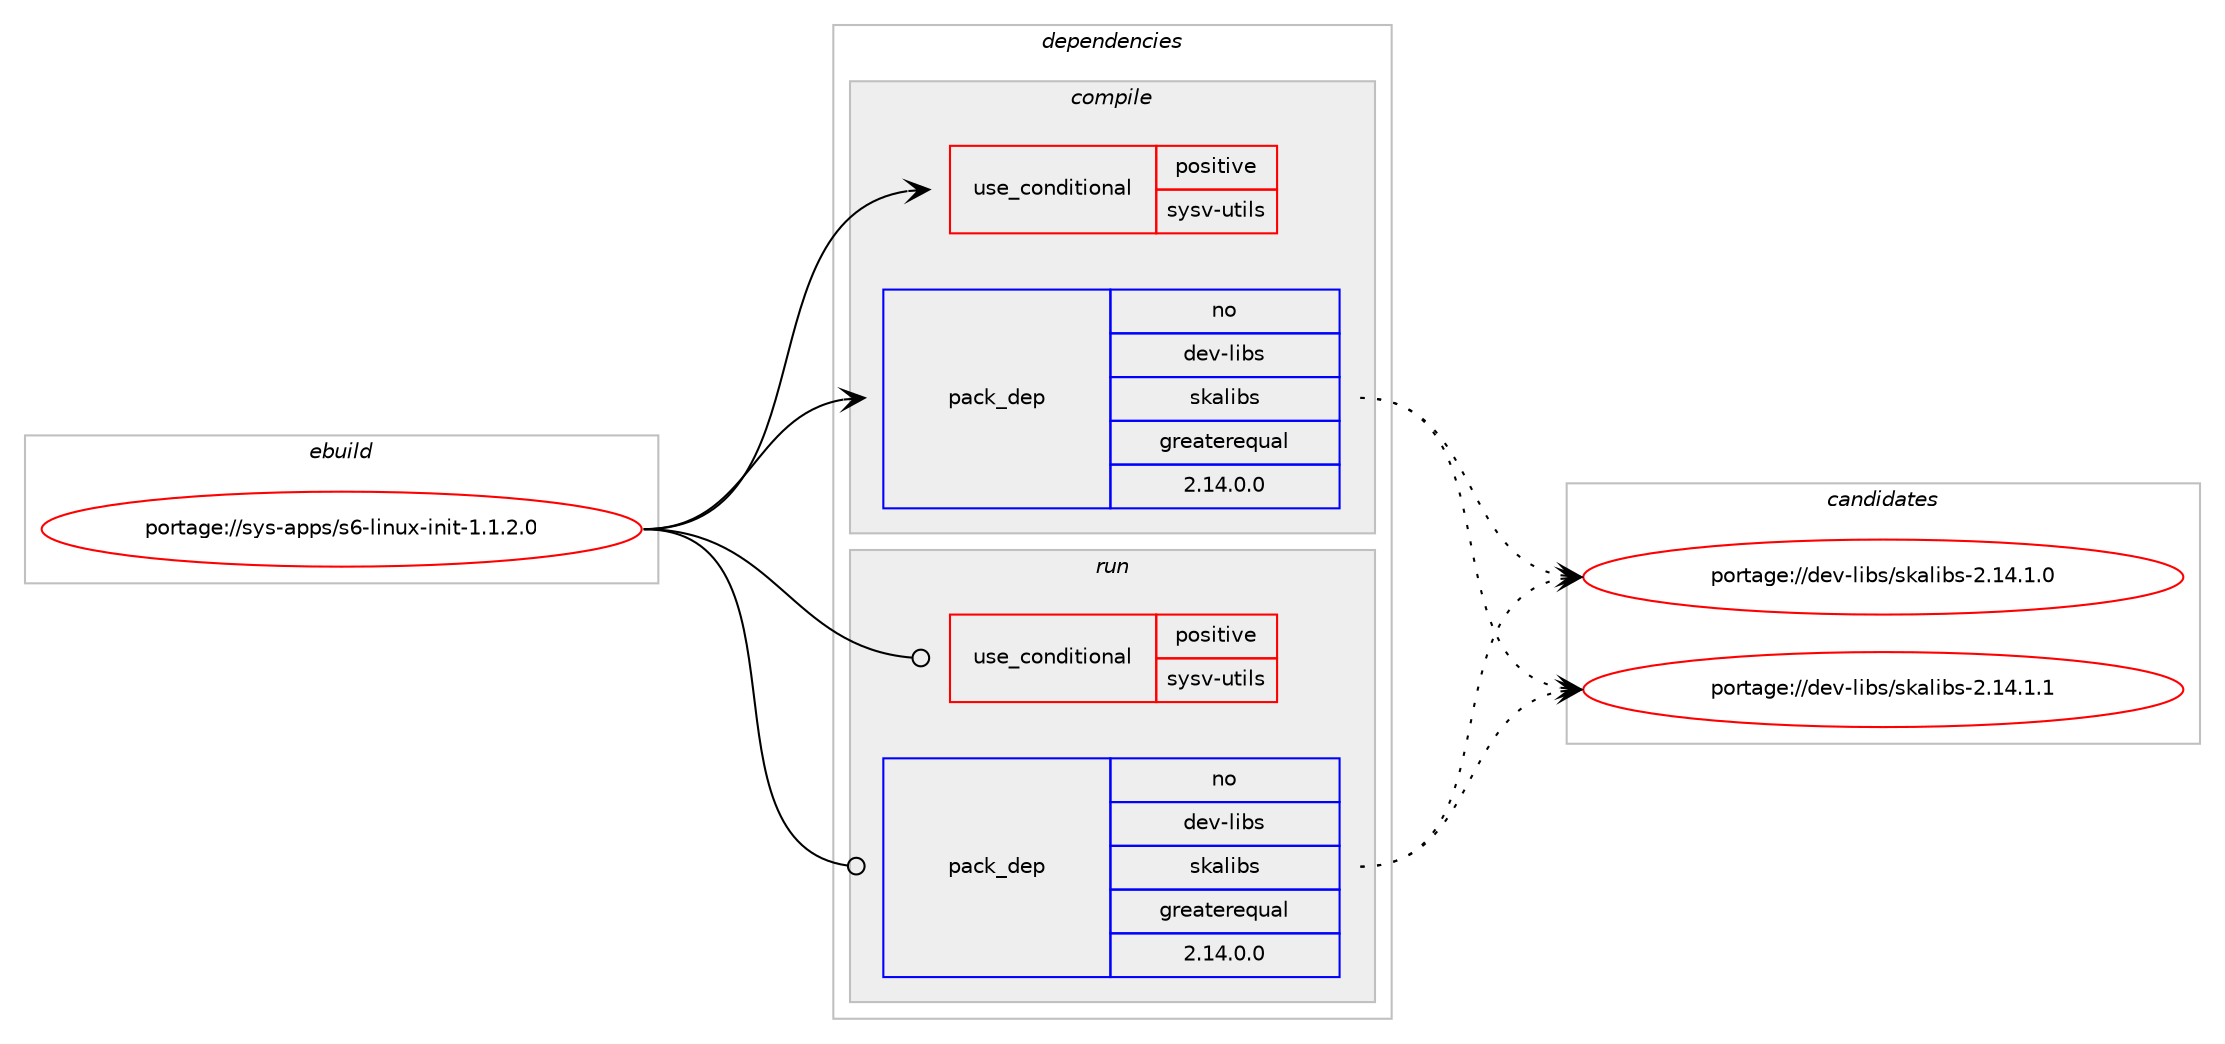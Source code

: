 digraph prolog {

# *************
# Graph options
# *************

newrank=true;
concentrate=true;
compound=true;
graph [rankdir=LR,fontname=Helvetica,fontsize=10,ranksep=1.5];#, ranksep=2.5, nodesep=0.2];
edge  [arrowhead=vee];
node  [fontname=Helvetica,fontsize=10];

# **********
# The ebuild
# **********

subgraph cluster_leftcol {
color=gray;
rank=same;
label=<<i>ebuild</i>>;
id [label="portage://sys-apps/s6-linux-init-1.1.2.0", color=red, width=4, href="../sys-apps/s6-linux-init-1.1.2.0.svg"];
}

# ****************
# The dependencies
# ****************

subgraph cluster_midcol {
color=gray;
label=<<i>dependencies</i>>;
subgraph cluster_compile {
fillcolor="#eeeeee";
style=filled;
label=<<i>compile</i>>;
subgraph cond10078 {
dependency14167 [label=<<TABLE BORDER="0" CELLBORDER="1" CELLSPACING="0" CELLPADDING="4"><TR><TD ROWSPAN="3" CELLPADDING="10">use_conditional</TD></TR><TR><TD>positive</TD></TR><TR><TD>sysv-utils</TD></TR></TABLE>>, shape=none, color=red];
# *** BEGIN UNKNOWN DEPENDENCY TYPE (TODO) ***
# dependency14167 -> package_dependency(portage://sys-apps/s6-linux-init-1.1.2.0,install,weak,sys-apps,openrc,none,[,,],[],[use(enable(sysv-utils),negative)])
# *** END UNKNOWN DEPENDENCY TYPE (TODO) ***

# *** BEGIN UNKNOWN DEPENDENCY TYPE (TODO) ***
# dependency14167 -> package_dependency(portage://sys-apps/s6-linux-init-1.1.2.0,install,weak,sys-apps,systemd,none,[,,],[],[use(enable(sysv-utils),none)])
# *** END UNKNOWN DEPENDENCY TYPE (TODO) ***

# *** BEGIN UNKNOWN DEPENDENCY TYPE (TODO) ***
# dependency14167 -> package_dependency(portage://sys-apps/s6-linux-init-1.1.2.0,install,weak,sys-apps,sysvinit,none,[,,],[],[])
# *** END UNKNOWN DEPENDENCY TYPE (TODO) ***

}
id:e -> dependency14167:w [weight=20,style="solid",arrowhead="vee"];
# *** BEGIN UNKNOWN DEPENDENCY TYPE (TODO) ***
# id -> package_dependency(portage://sys-apps/s6-linux-init-1.1.2.0,install,no,dev-lang,execline,none,[,,],any_same_slot,[])
# *** END UNKNOWN DEPENDENCY TYPE (TODO) ***

subgraph pack3946 {
dependency14168 [label=<<TABLE BORDER="0" CELLBORDER="1" CELLSPACING="0" CELLPADDING="4" WIDTH="220"><TR><TD ROWSPAN="6" CELLPADDING="30">pack_dep</TD></TR><TR><TD WIDTH="110">no</TD></TR><TR><TD>dev-libs</TD></TR><TR><TD>skalibs</TD></TR><TR><TD>greaterequal</TD></TR><TR><TD>2.14.0.0</TD></TR></TABLE>>, shape=none, color=blue];
}
id:e -> dependency14168:w [weight=20,style="solid",arrowhead="vee"];
# *** BEGIN UNKNOWN DEPENDENCY TYPE (TODO) ***
# id -> package_dependency(portage://sys-apps/s6-linux-init-1.1.2.0,install,no,sys-apps,s6,none,[,,],any_same_slot,[use(enable(execline),none)])
# *** END UNKNOWN DEPENDENCY TYPE (TODO) ***

}
subgraph cluster_compileandrun {
fillcolor="#eeeeee";
style=filled;
label=<<i>compile and run</i>>;
}
subgraph cluster_run {
fillcolor="#eeeeee";
style=filled;
label=<<i>run</i>>;
subgraph cond10079 {
dependency14169 [label=<<TABLE BORDER="0" CELLBORDER="1" CELLSPACING="0" CELLPADDING="4"><TR><TD ROWSPAN="3" CELLPADDING="10">use_conditional</TD></TR><TR><TD>positive</TD></TR><TR><TD>sysv-utils</TD></TR></TABLE>>, shape=none, color=red];
# *** BEGIN UNKNOWN DEPENDENCY TYPE (TODO) ***
# dependency14169 -> package_dependency(portage://sys-apps/s6-linux-init-1.1.2.0,run,weak,sys-apps,openrc,none,[,,],[],[use(enable(sysv-utils),negative)])
# *** END UNKNOWN DEPENDENCY TYPE (TODO) ***

# *** BEGIN UNKNOWN DEPENDENCY TYPE (TODO) ***
# dependency14169 -> package_dependency(portage://sys-apps/s6-linux-init-1.1.2.0,run,weak,sys-apps,systemd,none,[,,],[],[use(enable(sysv-utils),none)])
# *** END UNKNOWN DEPENDENCY TYPE (TODO) ***

# *** BEGIN UNKNOWN DEPENDENCY TYPE (TODO) ***
# dependency14169 -> package_dependency(portage://sys-apps/s6-linux-init-1.1.2.0,run,weak,sys-apps,sysvinit,none,[,,],[],[])
# *** END UNKNOWN DEPENDENCY TYPE (TODO) ***

}
id:e -> dependency14169:w [weight=20,style="solid",arrowhead="odot"];
# *** BEGIN UNKNOWN DEPENDENCY TYPE (TODO) ***
# id -> package_dependency(portage://sys-apps/s6-linux-init-1.1.2.0,run,no,dev-lang,execline,none,[,,],any_same_slot,[])
# *** END UNKNOWN DEPENDENCY TYPE (TODO) ***

subgraph pack3947 {
dependency14170 [label=<<TABLE BORDER="0" CELLBORDER="1" CELLSPACING="0" CELLPADDING="4" WIDTH="220"><TR><TD ROWSPAN="6" CELLPADDING="30">pack_dep</TD></TR><TR><TD WIDTH="110">no</TD></TR><TR><TD>dev-libs</TD></TR><TR><TD>skalibs</TD></TR><TR><TD>greaterequal</TD></TR><TR><TD>2.14.0.0</TD></TR></TABLE>>, shape=none, color=blue];
}
id:e -> dependency14170:w [weight=20,style="solid",arrowhead="odot"];
# *** BEGIN UNKNOWN DEPENDENCY TYPE (TODO) ***
# id -> package_dependency(portage://sys-apps/s6-linux-init-1.1.2.0,run,no,sys-apps,s6,none,[,,],any_same_slot,[use(enable(execline),none)])
# *** END UNKNOWN DEPENDENCY TYPE (TODO) ***

}
}

# **************
# The candidates
# **************

subgraph cluster_choices {
rank=same;
color=gray;
label=<<i>candidates</i>>;

subgraph choice3946 {
color=black;
nodesep=1;
choice1001011184510810598115471151079710810598115455046495246494648 [label="portage://dev-libs/skalibs-2.14.1.0", color=red, width=4,href="../dev-libs/skalibs-2.14.1.0.svg"];
choice1001011184510810598115471151079710810598115455046495246494649 [label="portage://dev-libs/skalibs-2.14.1.1", color=red, width=4,href="../dev-libs/skalibs-2.14.1.1.svg"];
dependency14168:e -> choice1001011184510810598115471151079710810598115455046495246494648:w [style=dotted,weight="100"];
dependency14168:e -> choice1001011184510810598115471151079710810598115455046495246494649:w [style=dotted,weight="100"];
}
subgraph choice3947 {
color=black;
nodesep=1;
choice1001011184510810598115471151079710810598115455046495246494648 [label="portage://dev-libs/skalibs-2.14.1.0", color=red, width=4,href="../dev-libs/skalibs-2.14.1.0.svg"];
choice1001011184510810598115471151079710810598115455046495246494649 [label="portage://dev-libs/skalibs-2.14.1.1", color=red, width=4,href="../dev-libs/skalibs-2.14.1.1.svg"];
dependency14170:e -> choice1001011184510810598115471151079710810598115455046495246494648:w [style=dotted,weight="100"];
dependency14170:e -> choice1001011184510810598115471151079710810598115455046495246494649:w [style=dotted,weight="100"];
}
}

}
